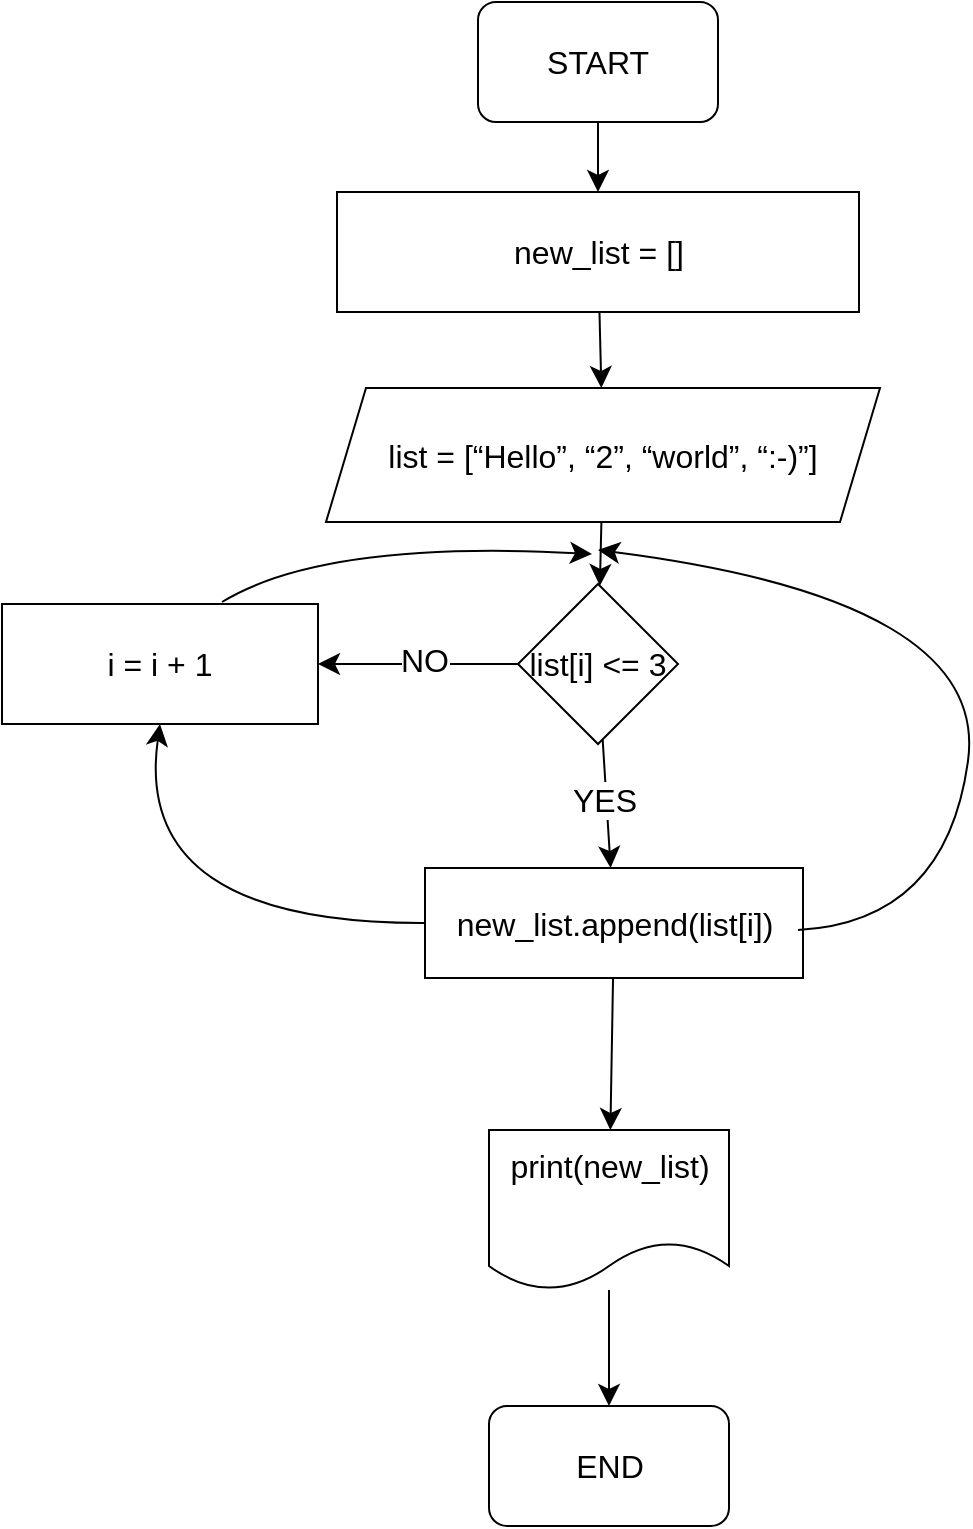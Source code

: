 <mxfile version="21.6.9" type="device">
  <diagram name="diagram" id="7b-U-WoRNVR28hI-rc5V">
    <mxGraphModel dx="1774" dy="1247" grid="0" gridSize="10" guides="1" tooltips="1" connect="1" arrows="1" fold="1" page="0" pageScale="1" pageWidth="827" pageHeight="1169" math="0" shadow="0">
      <root>
        <mxCell id="0" />
        <mxCell id="1" parent="0" />
        <mxCell id="bRGheFQICHZieUNNWbbv-24" value="" style="edgeStyle=none;curved=1;rounded=0;orthogonalLoop=1;jettySize=auto;html=1;fontSize=12;startSize=8;endSize=8;" edge="1" parent="1" source="bRGheFQICHZieUNNWbbv-2" target="bRGheFQICHZieUNNWbbv-6">
          <mxGeometry relative="1" as="geometry" />
        </mxCell>
        <mxCell id="bRGheFQICHZieUNNWbbv-2" value="START" style="rounded=1;whiteSpace=wrap;html=1;fontSize=16;" vertex="1" parent="1">
          <mxGeometry x="288" y="-50" width="120" height="60" as="geometry" />
        </mxCell>
        <mxCell id="bRGheFQICHZieUNNWbbv-27" value="" style="edgeStyle=none;curved=1;rounded=0;orthogonalLoop=1;jettySize=auto;html=1;fontSize=12;startSize=8;endSize=8;" edge="1" parent="1" source="bRGheFQICHZieUNNWbbv-3" target="bRGheFQICHZieUNNWbbv-8">
          <mxGeometry relative="1" as="geometry" />
        </mxCell>
        <mxCell id="bRGheFQICHZieUNNWbbv-3" value="list = [“Hello”, “2”, “world”, “:-)”&lt;span style=&quot;background-color: initial;&quot;&gt;]&lt;/span&gt;" style="shape=parallelogram;perimeter=parallelogramPerimeter;whiteSpace=wrap;html=1;fixedSize=1;fontSize=16;" vertex="1" parent="1">
          <mxGeometry x="212" y="143" width="277" height="67" as="geometry" />
        </mxCell>
        <mxCell id="bRGheFQICHZieUNNWbbv-26" value="" style="edgeStyle=none;curved=1;rounded=0;orthogonalLoop=1;jettySize=auto;html=1;fontSize=12;startSize=8;endSize=8;" edge="1" parent="1" source="bRGheFQICHZieUNNWbbv-6" target="bRGheFQICHZieUNNWbbv-3">
          <mxGeometry relative="1" as="geometry" />
        </mxCell>
        <mxCell id="bRGheFQICHZieUNNWbbv-6" value="new_list = []" style="rounded=0;whiteSpace=wrap;html=1;fontSize=16;" vertex="1" parent="1">
          <mxGeometry x="217.5" y="45" width="261" height="60" as="geometry" />
        </mxCell>
        <mxCell id="bRGheFQICHZieUNNWbbv-10" value="" style="edgeStyle=none;curved=1;rounded=0;orthogonalLoop=1;jettySize=auto;html=1;fontSize=12;startSize=8;endSize=8;" edge="1" parent="1" source="bRGheFQICHZieUNNWbbv-8" target="bRGheFQICHZieUNNWbbv-9">
          <mxGeometry relative="1" as="geometry" />
        </mxCell>
        <mxCell id="bRGheFQICHZieUNNWbbv-11" value="YES" style="edgeLabel;html=1;align=center;verticalAlign=middle;resizable=0;points=[];fontSize=16;" vertex="1" connectable="0" parent="bRGheFQICHZieUNNWbbv-10">
          <mxGeometry x="-0.052" y="-1" relative="1" as="geometry">
            <mxPoint as="offset" />
          </mxGeometry>
        </mxCell>
        <mxCell id="bRGheFQICHZieUNNWbbv-13" value="" style="edgeStyle=none;curved=1;rounded=0;orthogonalLoop=1;jettySize=auto;html=1;fontSize=12;startSize=8;endSize=8;" edge="1" parent="1" source="bRGheFQICHZieUNNWbbv-8" target="bRGheFQICHZieUNNWbbv-12">
          <mxGeometry relative="1" as="geometry" />
        </mxCell>
        <mxCell id="bRGheFQICHZieUNNWbbv-14" value="NO" style="edgeLabel;html=1;align=center;verticalAlign=middle;resizable=0;points=[];fontSize=16;" vertex="1" connectable="0" parent="bRGheFQICHZieUNNWbbv-13">
          <mxGeometry x="-0.048" y="-2" relative="1" as="geometry">
            <mxPoint as="offset" />
          </mxGeometry>
        </mxCell>
        <mxCell id="bRGheFQICHZieUNNWbbv-8" value="list[i] &amp;lt;= 3" style="rhombus;whiteSpace=wrap;html=1;fontSize=16;" vertex="1" parent="1">
          <mxGeometry x="308" y="241" width="80" height="80" as="geometry" />
        </mxCell>
        <mxCell id="bRGheFQICHZieUNNWbbv-30" value="" style="edgeStyle=none;curved=1;rounded=0;orthogonalLoop=1;jettySize=auto;html=1;fontSize=12;startSize=8;endSize=8;" edge="1" parent="1" source="bRGheFQICHZieUNNWbbv-9" target="bRGheFQICHZieUNNWbbv-28">
          <mxGeometry relative="1" as="geometry" />
        </mxCell>
        <mxCell id="bRGheFQICHZieUNNWbbv-9" value="new_list.append(list[i])" style="whiteSpace=wrap;html=1;fontSize=16;" vertex="1" parent="1">
          <mxGeometry x="261.5" y="383" width="189" height="55" as="geometry" />
        </mxCell>
        <mxCell id="bRGheFQICHZieUNNWbbv-12" value="i = i + 1" style="whiteSpace=wrap;html=1;fontSize=16;" vertex="1" parent="1">
          <mxGeometry x="50" y="251" width="158" height="60" as="geometry" />
        </mxCell>
        <mxCell id="bRGheFQICHZieUNNWbbv-18" value="END" style="rounded=1;whiteSpace=wrap;html=1;fontSize=16;" vertex="1" parent="1">
          <mxGeometry x="293.5" y="652" width="120" height="60" as="geometry" />
        </mxCell>
        <mxCell id="bRGheFQICHZieUNNWbbv-21" style="edgeStyle=none;curved=1;rounded=0;orthogonalLoop=1;jettySize=auto;html=1;exitX=0.75;exitY=0;exitDx=0;exitDy=0;fontSize=12;startSize=8;endSize=8;" edge="1" parent="1" source="bRGheFQICHZieUNNWbbv-18" target="bRGheFQICHZieUNNWbbv-18">
          <mxGeometry relative="1" as="geometry" />
        </mxCell>
        <mxCell id="bRGheFQICHZieUNNWbbv-22" value="" style="endArrow=classic;html=1;rounded=0;fontSize=12;startSize=8;endSize=8;curved=1;" edge="1" parent="1">
          <mxGeometry width="50" height="50" relative="1" as="geometry">
            <mxPoint x="448" y="414" as="sourcePoint" />
            <mxPoint x="348" y="224" as="targetPoint" />
            <Array as="points">
              <mxPoint x="522" y="410" />
              <mxPoint x="544" y="249" />
            </Array>
          </mxGeometry>
        </mxCell>
        <mxCell id="bRGheFQICHZieUNNWbbv-23" value="" style="endArrow=classic;html=1;rounded=0;fontSize=12;startSize=8;endSize=8;curved=1;" edge="1" parent="1">
          <mxGeometry width="50" height="50" relative="1" as="geometry">
            <mxPoint x="160" y="250" as="sourcePoint" />
            <mxPoint x="345" y="226" as="targetPoint" />
            <Array as="points">
              <mxPoint x="211" y="219" />
            </Array>
          </mxGeometry>
        </mxCell>
        <mxCell id="bRGheFQICHZieUNNWbbv-31" value="" style="edgeStyle=none;curved=1;rounded=0;orthogonalLoop=1;jettySize=auto;html=1;fontSize=12;startSize=8;endSize=8;" edge="1" parent="1" source="bRGheFQICHZieUNNWbbv-28" target="bRGheFQICHZieUNNWbbv-18">
          <mxGeometry relative="1" as="geometry" />
        </mxCell>
        <mxCell id="bRGheFQICHZieUNNWbbv-28" value="&#xa;&lt;span style=&quot;color: rgb(0, 0, 0); font-family: Helvetica; font-size: 16px; font-style: normal; font-variant-ligatures: normal; font-variant-caps: normal; font-weight: 400; letter-spacing: normal; orphans: 2; text-align: center; text-indent: 0px; text-transform: none; widows: 2; word-spacing: 0px; -webkit-text-stroke-width: 0px; background-color: rgb(255, 255, 255); text-decoration-thickness: initial; text-decoration-style: initial; text-decoration-color: initial; float: none; display: inline !important;&quot;&gt;print(new_list)&lt;/span&gt;&#xa;&#xa;" style="shape=document;whiteSpace=wrap;html=1;boundedLbl=1;fontSize=16;" vertex="1" parent="1">
          <mxGeometry x="293.5" y="514" width="120" height="80" as="geometry" />
        </mxCell>
        <mxCell id="bRGheFQICHZieUNNWbbv-29" value="" style="endArrow=classic;html=1;rounded=0;fontSize=12;startSize=8;endSize=8;curved=1;exitX=0;exitY=0.5;exitDx=0;exitDy=0;entryX=0.5;entryY=1;entryDx=0;entryDy=0;" edge="1" parent="1" source="bRGheFQICHZieUNNWbbv-9" target="bRGheFQICHZieUNNWbbv-12">
          <mxGeometry width="50" height="50" relative="1" as="geometry">
            <mxPoint x="288" y="412" as="sourcePoint" />
            <mxPoint x="338" y="362" as="targetPoint" />
            <Array as="points">
              <mxPoint x="115" y="411" />
            </Array>
          </mxGeometry>
        </mxCell>
      </root>
    </mxGraphModel>
  </diagram>
</mxfile>
